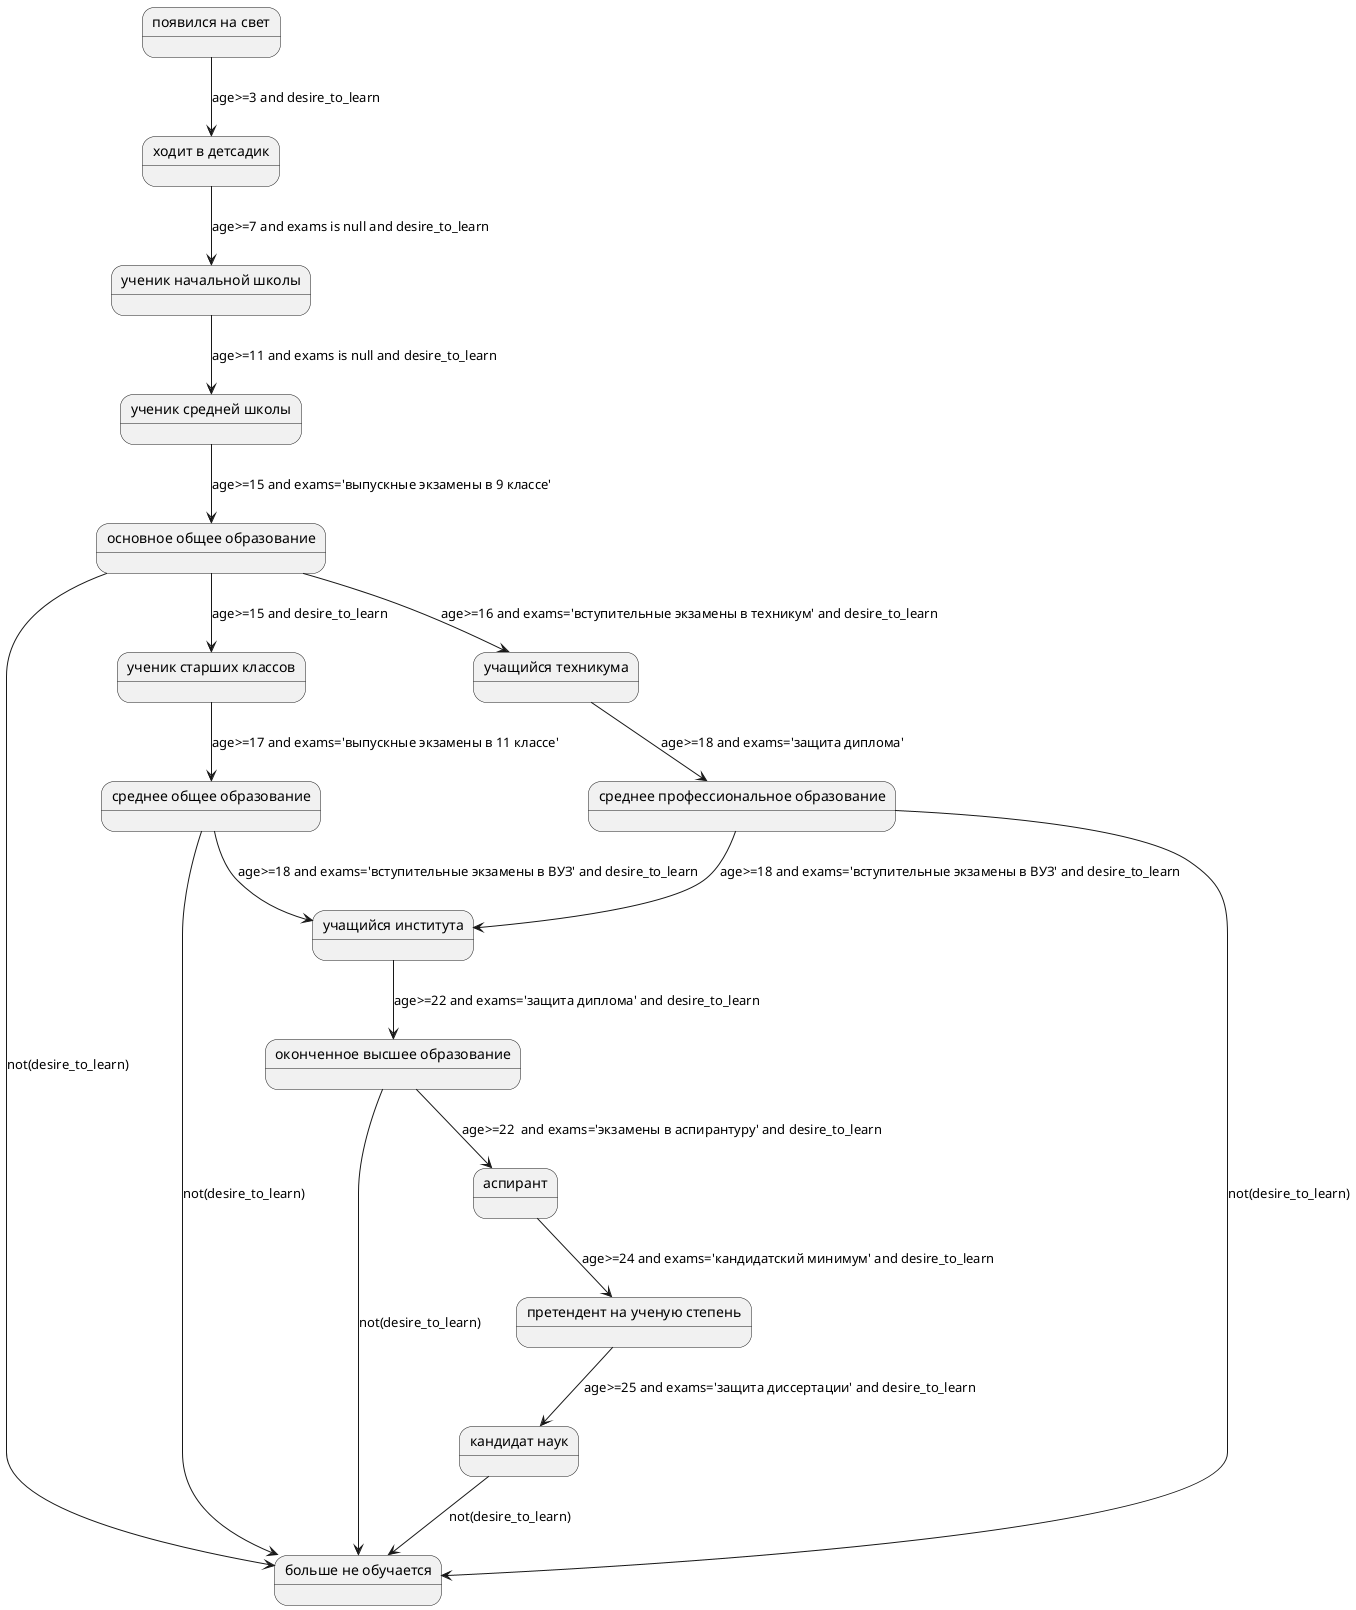 @startuml
state "ученик старших классов" as state5
state "ученик средней школы" as state3
state "основное общее образование" as state4
state "среднее общее образование" as state6
state "аспирант" as state11
state "появился на свет" as state0
state "претендент на ученую степень" as state12
state "среднее профессиональное образование" as state8
state "учащийся института" as state9
state "кандидат наук" as state13
state "больше не обучается" as state14
state "ходит в детсадик" as state1
state "оконченное высшее образование" as state10
state "ученик начальной школы" as state2
state "учащийся техникума" as state7
state0 --> state1 : age>=3 and desire_to_learn
state1 --> state2 : age>=7 and exams is null and desire_to_learn
state2 --> state3 : age>=11 and exams is null and desire_to_learn
state3 --> state4 : age>=15 and exams='выпускные экзамены в 9 классе'
state4 --> state5 : age>=15 and desire_to_learn
state5 --> state6 : age>=17 and exams='выпускные экзамены в 11 классе'
state4 --> state7 : age>=16 and exams='вступительные экзамены в техникум' and desire_to_learn
state7 --> state8 : age>=18 and exams='защита диплома'
state6 --> state9 : age>=18 and exams='вступительные экзамены в ВУЗ' and desire_to_learn
state8 --> state9 : age>=18 and exams='вступительные экзамены в ВУЗ' and desire_to_learn
state9 --> state10 : age>=22 and exams='защита диплома' and desire_to_learn
state10 --> state11 : age>=22  and exams='экзамены в аспирантуру' and desire_to_learn
state11 --> state12 : age>=24 and exams='кандидатский минимум' and desire_to_learn
state12 --> state13 : age>=25 and exams='защита диссертации' and desire_to_learn
state4 --> state14 : not(desire_to_learn)
state6 --> state14 : not(desire_to_learn)
state8 --> state14 : not(desire_to_learn)
state10 --> state14 : not(desire_to_learn)
state13 --> state14 : not(desire_to_learn)
@enduml